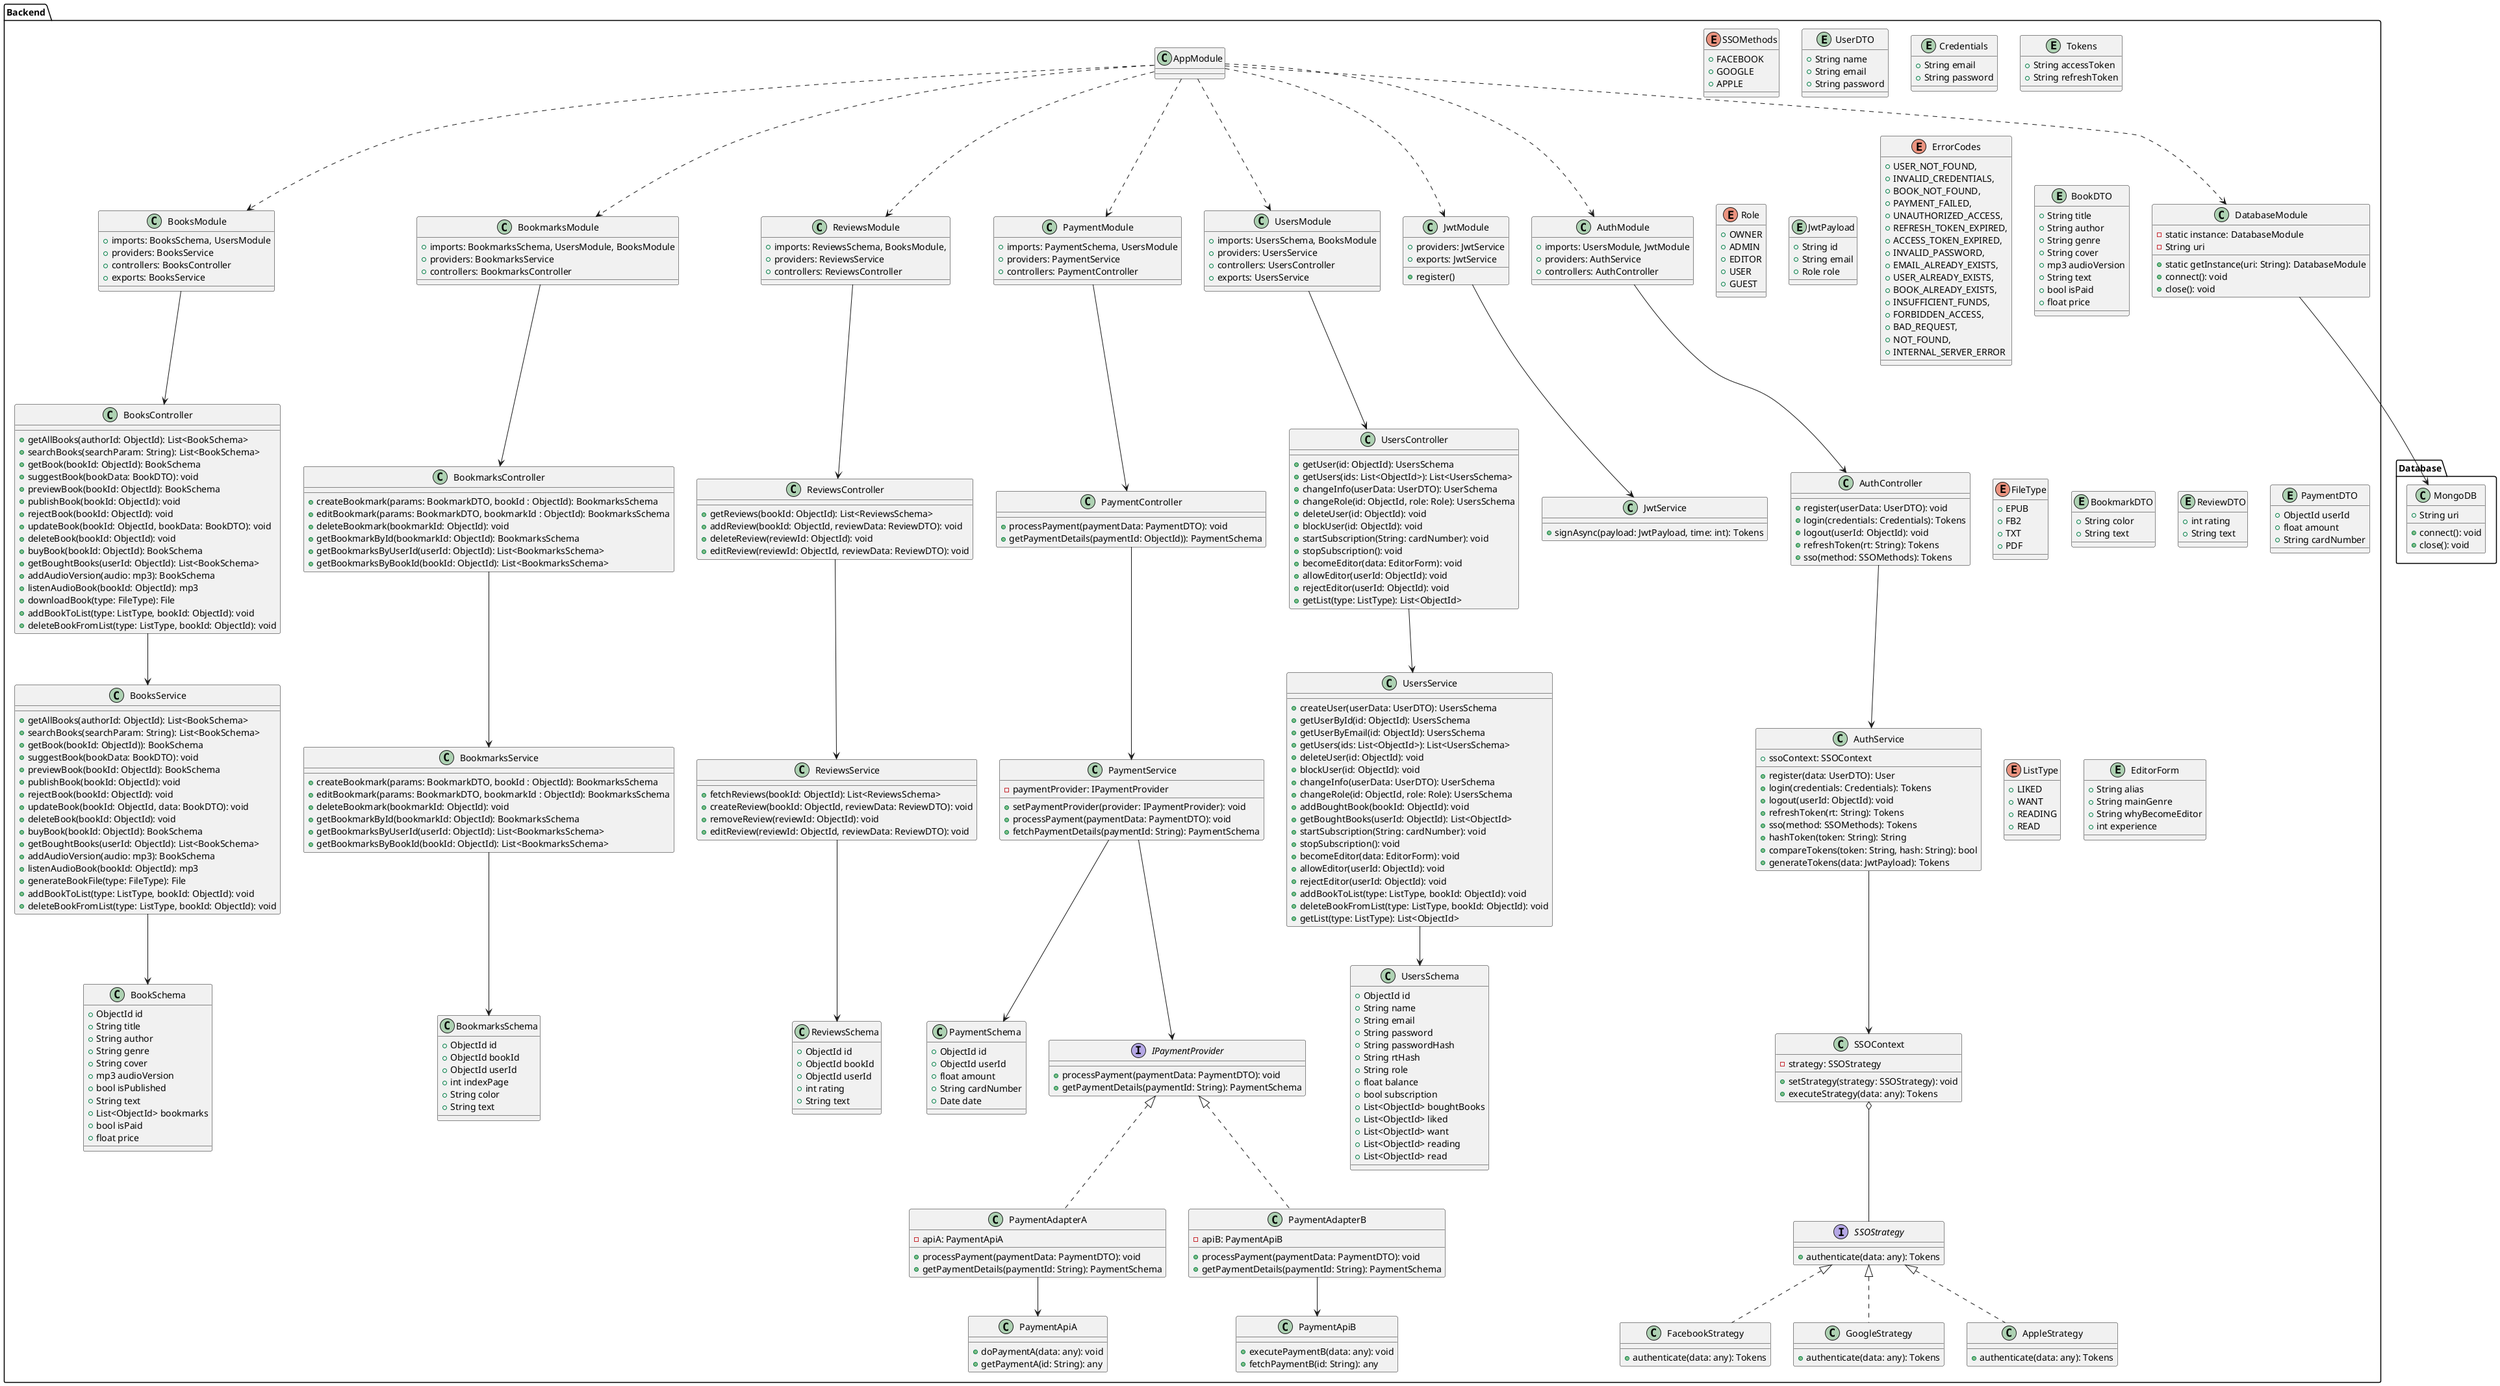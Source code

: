 @startuml
package "Backend" {

  class JwtModule {
    + providers: JwtService
    + exports: JwtService
    + register()
  }

  class JwtService {
    + signAsync(payload: JwtPayload, time: int): Tokens
  }

  JwtModule --> JwtService

  class AuthModule {
    + imports: UsersModule, JwtModule
    + providers: AuthService
    + controllers: AuthController
  }

  class AuthController {
    + register(userData: UserDTO): void
    + login(credentials: Credentials): Tokens
    + logout(userId: ObjectId): void
    + refreshToken(rt: String): Tokens
    + sso(method: SSOMethods): Tokens
  }

  class AuthService {
    + ssoContext: SSOContext
    + register(data: UserDTO): User
    + login(credentials: Credentials): Tokens
    + logout(userId: ObjectId): void
    + refreshToken(rt: String): Tokens
    + sso(method: SSOMethods): Tokens
    + hashToken(token: String): String
    + compareTokens(token: String, hash: String): bool
    + generateTokens(data: JwtPayload): Tokens
  }

  interface SSOStrategy {
    + authenticate(data: any): Tokens
  }

  class FacebookStrategy implements SSOStrategy {
    + authenticate(data: any): Tokens
  }

  class GoogleStrategy implements SSOStrategy {
    + authenticate(data: any): Tokens
  }

  class AppleStrategy implements SSOStrategy {
    + authenticate(data: any): Tokens
  }

  class SSOContext {
    - strategy: SSOStrategy
    + setStrategy(strategy: SSOStrategy): void
    + executeStrategy(data: any): Tokens
  }


  AuthService --> SSOContext
  SSOContext o-- SSOStrategy



  enum SSOMethods {
    + FACEBOOK
    + GOOGLE
    + APPLE
  }

  entity UserDTO {
    + String name
    + String email
    + String password
  }

  entity Credentials {
    + String email
    + String password
  }

  entity Tokens {
    + String accessToken
    + String refreshToken
  }

  enum Role {
    + OWNER
    + ADMIN
    + EDITOR
    + USER
    + GUEST
  }

  entity JwtPayload {
    + String id
    + String email
    + Role role
  }

  enum ErrorCodes {
    + USER_NOT_FOUND,
    + INVALID_CREDENTIALS,
    + BOOK_NOT_FOUND,
    + PAYMENT_FAILED,
    + UNAUTHORIZED_ACCESS,
    + REFRESH_TOKEN_EXPIRED,
    + ACCESS_TOKEN_EXPIRED,
    + INVALID_PASSWORD,
    + EMAIL_ALREADY_EXISTS,
    + USER_ALREADY_EXISTS,
    + BOOK_ALREADY_EXISTS,
    + INSUFFICIENT_FUNDS,
    + FORBIDDEN_ACCESS,
    + BAD_REQUEST,
    + NOT_FOUND,
    + INTERNAL_SERVER_ERROR
  }

  AuthModule --> AuthController
  AuthController --> AuthService

  class BooksModule {
    + imports: BooksSchema, UsersModule
    + providers: BooksService
    + controllers: BooksController
    + exports: BooksService
  }

  class BooksController {
    + getAllBooks(authorId: ObjectId): List<BookSchema>
    + searchBooks(searchParam: String): List<BookSchema>
    + getBook(bookId: ObjectId): BookSchema
    + suggestBook(bookData: BookDTO): void
    + previewBook(bookId: ObjectId): BookSchema
    + publishBook(bookId: ObjectId): void
    + rejectBook(bookId: ObjectId): void
    + updateBook(bookId: ObjectId, bookData: BookDTO): void
    + deleteBook(bookId: ObjectId): void
    + buyBook(bookId: ObjectId): BookSchema
    + getBoughtBooks(userId: ObjectId): List<BookSchema>
    + addAudioVersion(audio: mp3): BookSchema
    + listenAudioBook(bookId: ObjectId): mp3
    + downloadBook(type: FileType): File
    + addBookToList(type: ListType, bookId: ObjectId): void
    + deleteBookFromList(type: ListType, bookId: ObjectId): void
  }

  class BooksService {
    + getAllBooks(authorId: ObjectId): List<BookSchema>
    + searchBooks(searchParam: String): List<BookSchema>
    + getBook(bookId: ObjectId)): BookSchema
    + suggestBook(bookData: BookDTO): void
    + previewBook(bookId: ObjectId): BookSchema
    + publishBook(bookId: ObjectId): void
    + rejectBook(bookId: ObjectId): void
    + updateBook(bookId: ObjectId, data: BookDTO): void
    + deleteBook(bookId: ObjectId): void
    + buyBook(bookId: ObjectId): BookSchema
    + getBoughtBooks(userId: ObjectId): List<BookSchema>
    + addAudioVersion(audio: mp3): BookSchema
    + listenAudioBook(bookId: ObjectId): mp3
    + generateBookFile(type: FileType): File
    + addBookToList(type: ListType, bookId: ObjectId): void
    + deleteBookFromList(type: ListType, bookId: ObjectId): void
  }

  class BookSchema {
    + ObjectId id
    + String title
    + String author
    + String genre
    + String cover
    + mp3 audioVersion
    + bool isPublished
    + String text
    + List<ObjectId> bookmarks
    + bool isPaid
    + float price
  }

  entity BookDTO {
    + String title
    + String author
    + String genre
    + String cover
    + mp3 audioVersion
    + String text
    + bool isPaid
    + float price
  }

  enum FileType {
    + EPUB
    + FB2
    + TXT
    + PDF
  }

  BooksModule --> BooksController
  BooksController --> BooksService
  BooksService --> BookSchema

  class BookmarksModule {
    + imports: BookmarksSchema, UsersModule, BooksModule
    + providers: BookmarksService
    + controllers: BookmarksController
  }

  class BookmarksController {
    + createBookmark(params: BookmarkDTO, bookId : ObjectId): BookmarksSchema
    + editBookmark(params: BookmarkDTO, bookmarkId : ObjectId): BookmarksSchema
    + deleteBookmark(bookmarkId: ObjectId): void
    + getBookmarkById(bookmarkId: ObjectId): BookmarksSchema
    + getBookmarksByUserId(userId: ObjectId): List<BookmarksSchema>
    + getBookmarksByBookId(bookId: ObjectId): List<BookmarksSchema>
  }

  class BookmarksService {
    + createBookmark(params: BookmarkDTO, bookId : ObjectId): BookmarksSchema
    + editBookmark(params: BookmarkDTO, bookmarkId : ObjectId): BookmarksSchema
    + deleteBookmark(bookmarkId: ObjectId): void
    + getBookmarkById(bookmarkId: ObjectId): BookmarksSchema
    + getBookmarksByUserId(userId: ObjectId): List<BookmarksSchema>
    + getBookmarksByBookId(bookId: ObjectId): List<BookmarksSchema>
  }

  class BookmarksSchema {
    + ObjectId id
    + ObjectId bookId
    + ObjectId userId
    + int indexPage
    + String color
    + String text
  }

  entity BookmarkDTO {
    + String color
    + String text
  }

  BookmarksModule --> BookmarksController
  BookmarksController --> BookmarksService
  BookmarksService --> BookmarksSchema

  class ReviewsModule {
    + imports: ReviewsSchema, BooksModule,
    + providers: ReviewsService
    + controllers: ReviewsController
  }

  class ReviewsController {
    + getReviews(bookId: ObjectId): List<ReviewsSchema>
    + addReview(bookId: ObjectId, reviewData: ReviewDTO): void
    + deleteReview(reviewId: ObjectId): void
    + editReview(reviewId: ObjectId, reviewData: ReviewDTO): void
  }

  class ReviewsService {
    + fetchReviews(bookId: ObjectId): List<ReviewsSchema>
    + createReview(bookId: ObjectId, reviewData: ReviewDTO): void
    + removeReview(reviewId: ObjectId): void
    + editReview(reviewId: ObjectId, reviewData: ReviewDTO): void
  }

  class ReviewsSchema {
    + ObjectId id
    + ObjectId bookId
    + ObjectId userId
    + int rating
    + String text
  }

  entity ReviewDTO {
    + int rating
    + String text
  }

  ReviewsModule --> ReviewsController
  ReviewsController --> ReviewsService
  ReviewsService --> ReviewsSchema

  class PaymentModule {
    + imports: PaymentSchema, UsersModule
    + providers: PaymentService
    + controllers: PaymentController
  }

  class PaymentController {
    + processPayment(paymentData: PaymentDTO): void
    + getPaymentDetails(paymentId: ObjectId)): PaymentSchema
  }

  interface IPaymentProvider {
    + processPayment(paymentData: PaymentDTO): void
    + getPaymentDetails(paymentId: String): PaymentSchema
  }

  class PaymentAdapterA implements IPaymentProvider {
    - apiA: PaymentApiA
    + processPayment(paymentData: PaymentDTO): void
    + getPaymentDetails(paymentId: String): PaymentSchema
  }

  class PaymentAdapterB implements IPaymentProvider {
    - apiB: PaymentApiB
    + processPayment(paymentData: PaymentDTO): void
    + getPaymentDetails(paymentId: String): PaymentSchema
  }

  class PaymentApiA {
    + doPaymentA(data: any): void
    + getPaymentA(id: String): any
  }

  class PaymentApiB {
    + executePaymentB(data: any): void
    + fetchPaymentB(id: String): any
  }

  class PaymentService {
    - paymentProvider: IPaymentProvider
    + setPaymentProvider(provider: IPaymentProvider): void
    + processPayment(paymentData: PaymentDTO): void
    + fetchPaymentDetails(paymentId: String): PaymentSchema
  }

  PaymentService --> IPaymentProvider
  PaymentAdapterA --> PaymentApiA
  PaymentAdapterB --> PaymentApiB


  class PaymentSchema {
    + ObjectId id
    + ObjectId userId
    + float amount
    + String cardNumber
    + Date date
  }

  entity PaymentDTO {
    + ObjectId userId
    + float amount
    + String cardNumber
  }

  PaymentModule --> PaymentController
  PaymentController --> PaymentService
  PaymentService --> PaymentSchema

  class UsersModule {
    + imports: UsersSchema, BooksModule
    + providers: UsersService
    + controllers: UsersController
    + exports: UsersService
  }

  class UsersController {
    + getUser(id: ObjectId): UsersSchema
    + getUsers(ids: List<ObjectId>): List<UsersSchema>
    + changeInfo(userData: UserDTO): UserSchema
    + changeRole(id: ObjectId, role: Role): UsersSchema
    + deleteUser(id: ObjectId): void
    + blockUser(id: ObjectId): void
    + startSubscription(String: cardNumber): void
    + stopSubscription(): void
    + becomeEditor(data: EditorForm): void
    + allowEditor(userId: ObjectId): void
    + rejectEditor(userId: ObjectId): void
    + getList(type: ListType): List<ObjectId>
  }

  class UsersService {
    + createUser(userData: UserDTO): UsersSchema
    + getUserById(id: ObjectId): UsersSchema
    + getUserByEmail(id: ObjectId): UsersSchema
    + getUsers(ids: List<ObjectId>): List<UsersSchema>
    + deleteUser(id: ObjectId): void
    + blockUser(id: ObjectId): void
    + changeInfo(userData: UserDTO): UserSchema
    + changeRole(id: ObjectId, role: Role): UsersSchema
    + addBoughtBook(bookId: ObjectId): void
    + getBoughtBooks(userId: ObjectId): List<ObjectId>
    + startSubscription(String: cardNumber): void
    + stopSubscription(): void
    + becomeEditor(data: EditorForm): void
    + allowEditor(userId: ObjectId): void
    + rejectEditor(userId: ObjectId): void
    + addBookToList(type: ListType, bookId: ObjectId): void
    + deleteBookFromList(type: ListType, bookId: ObjectId): void
    + getList(type: ListType): List<ObjectId>
  }

  class UsersSchema {
    + ObjectId id
    + String name
    + String email
    + String password
    + String passwordHash
    + String rtHash
    + String role
    + float balance
    + bool subscription
    + List<ObjectId> boughtBooks
    + List<ObjectId> liked
    + List<ObjectId> want
    + List<ObjectId> reading
    + List<ObjectId> read
  }

  enum ListType {
    + LIKED
    + WANT
    + READING
    + READ
  }

  entity EditorForm {
    + String alias
    + String mainGenre
    + String whyBecomeEditor
    + int experience
  }

  UsersModule --> UsersController
  UsersController --> UsersService
  UsersService --> UsersSchema

  class DatabaseModule {
    - static instance: DatabaseModule
    - String uri
    + static getInstance(uri: String): DatabaseModule
    + connect(): void
    + close(): void
  }

  AppModule ..> BooksModule
  AppModule ..> BookmarksModule
  AppModule ..> AuthModule
  AppModule ..> JwtModule
  AppModule ..> ReviewsModule
  AppModule ..> PaymentModule
  AppModule ..> UsersModule
  AppModule ..> DatabaseModule

}
package "Database" {
  class MongoDB {
    + String uri
    + connect(): void
    + close(): void
  }
}

DatabaseModule --> MongoDB
@enduml


для связей между модулями
UsersService ..> BooksService
PaymentService ..> UsersService
AuthService ..> JwtService
AuthService ..> UsersService
BooksService ..> UsersService
BookmarksService ..> BooksService
BookmarksService ..> UsersService
ReviewsService ..> BooksService